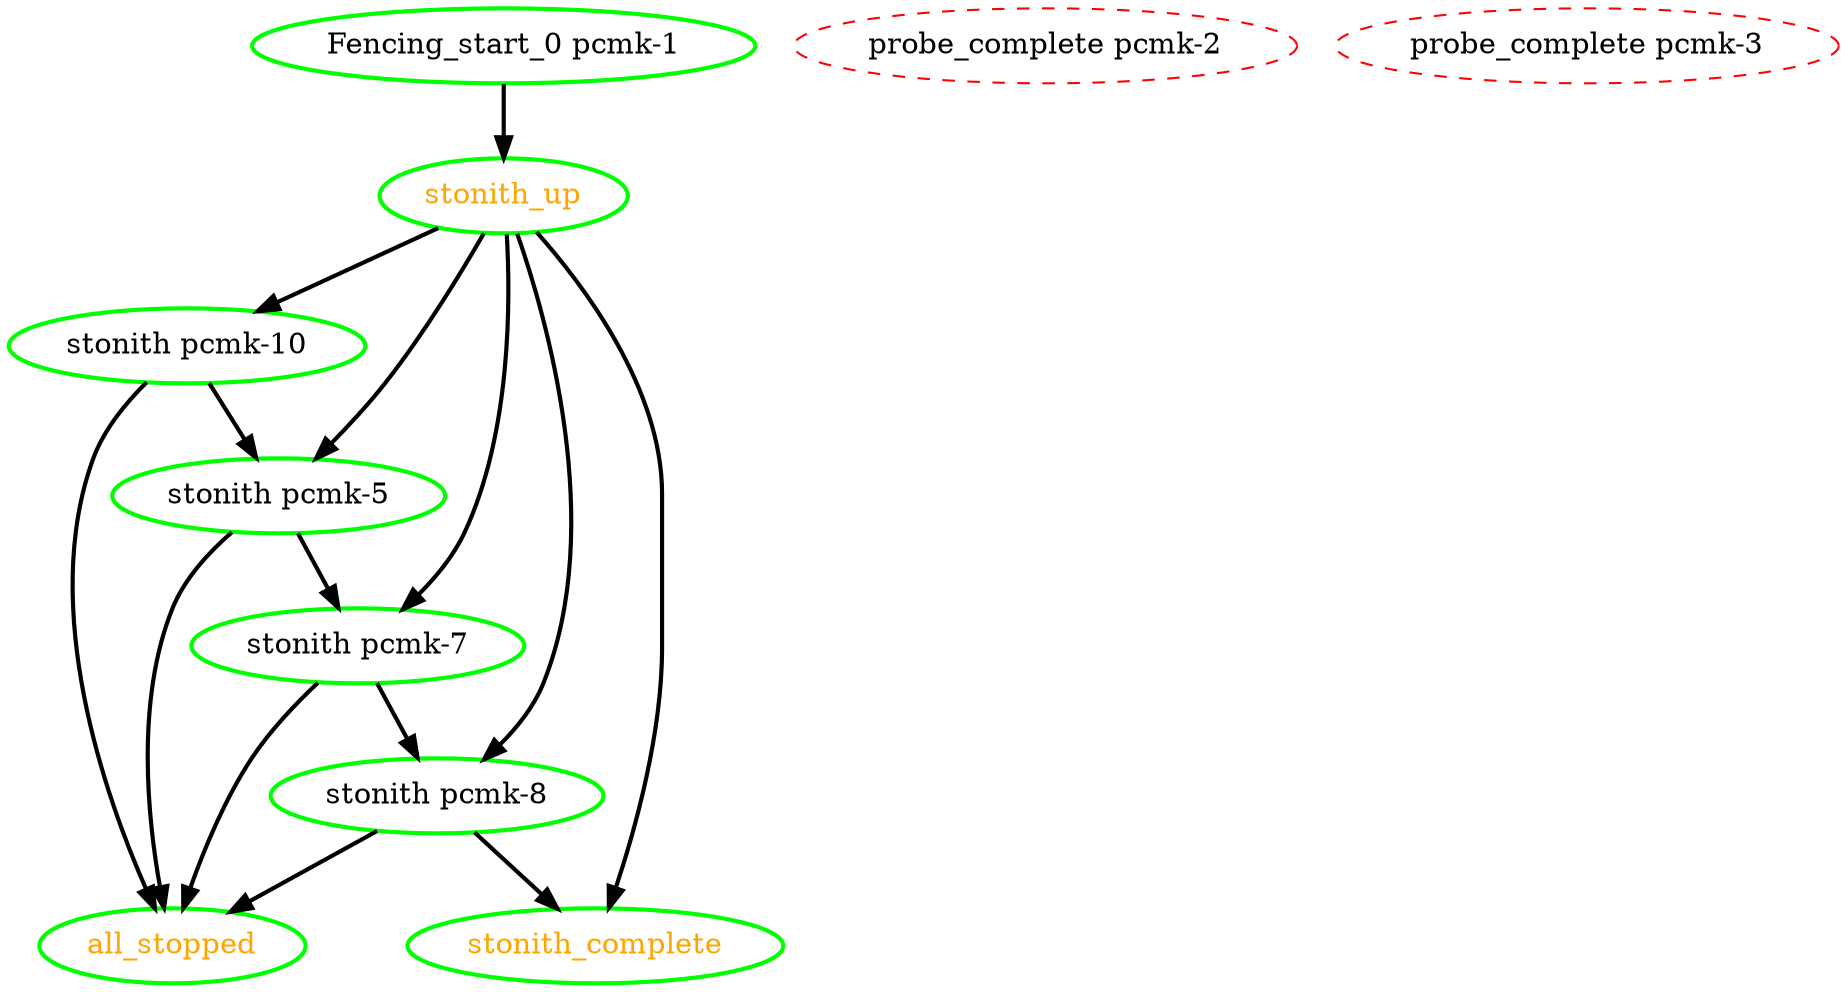 digraph "g" {
"Fencing_start_0 pcmk-1" -> "stonith_up" [ style = bold]
"Fencing_start_0 pcmk-1" [ style=bold color="green" fontcolor="black"]
"all_stopped" [ style=bold color="green" fontcolor="orange"]
"probe_complete pcmk-2" [ style=dashed color="red" fontcolor="black"]
"probe_complete pcmk-3" [ style=dashed color="red" fontcolor="black"]
"stonith pcmk-10" -> "all_stopped" [ style = bold]
"stonith pcmk-10" -> "stonith pcmk-5" [ style = bold]
"stonith pcmk-10" [ style=bold color="green" fontcolor="black"]
"stonith pcmk-5" -> "all_stopped" [ style = bold]
"stonith pcmk-5" -> "stonith pcmk-7" [ style = bold]
"stonith pcmk-5" [ style=bold color="green" fontcolor="black"]
"stonith pcmk-7" -> "all_stopped" [ style = bold]
"stonith pcmk-7" -> "stonith pcmk-8" [ style = bold]
"stonith pcmk-7" [ style=bold color="green" fontcolor="black"]
"stonith pcmk-8" -> "all_stopped" [ style = bold]
"stonith pcmk-8" -> "stonith_complete" [ style = bold]
"stonith pcmk-8" [ style=bold color="green" fontcolor="black"]
"stonith_complete" [ style=bold color="green" fontcolor="orange"]
"stonith_up" -> "stonith pcmk-10" [ style = bold]
"stonith_up" -> "stonith pcmk-5" [ style = bold]
"stonith_up" -> "stonith pcmk-7" [ style = bold]
"stonith_up" -> "stonith pcmk-8" [ style = bold]
"stonith_up" -> "stonith_complete" [ style = bold]
"stonith_up" [ style=bold color="green" fontcolor="orange"]
}
